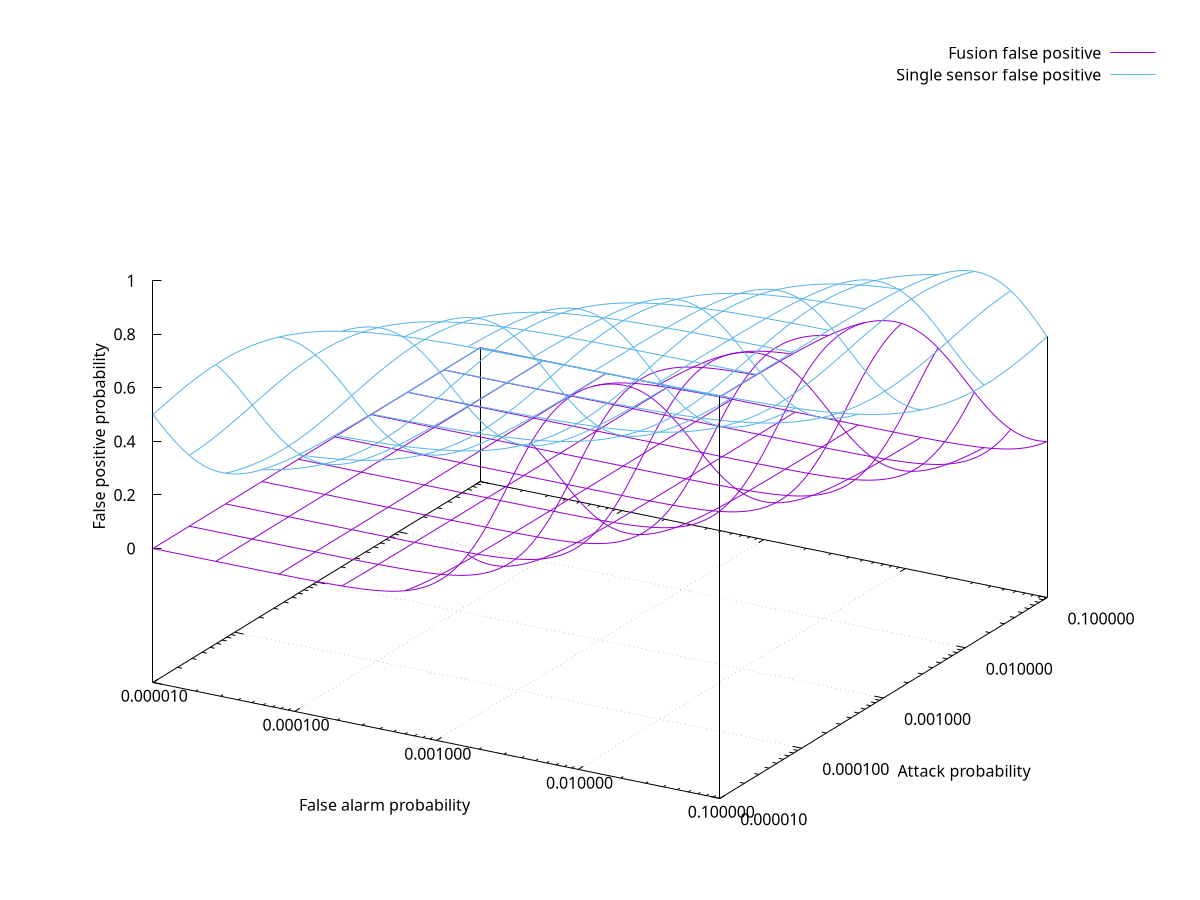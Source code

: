 set output "2report-base-rate.pdf"
set terminal pdfcairo monochrome solid font 'Helvetica,14'

unset arrow
unset label
# set key off
set grid
set zrange [0:1]
set yrange [0.00001:0.1]
set xrange [0.00001:0.1]
set palette gray
set logscale x
set logscale y
set xtics offset 0.75,-0.25,0
set ytics offset 1.25,-0.75,0
set ztics 0.2
set xlabel "False alarm probability" offset 0,-1.5,0
set ylabel "Attack probability" offset -1,-2.5,0
set zlabel "False positive probability" rotate by 90 offset 1,-1,0
# set title "Fusion false positive" #\nz = f(x,y)/(f(x,y) + y)"

f(x,y) = (x**2) * (1 - y) # false positive
g(x,y) = x * (1 - y)
splot f(x,y)/(f(x,y) + y) title "Fusion false positive" ls 11 lw 1 lc 1, \
      g(x,y)/(g(x,y) + y) title "Single sensor false positive" ls 14 lw 1 lc 3



